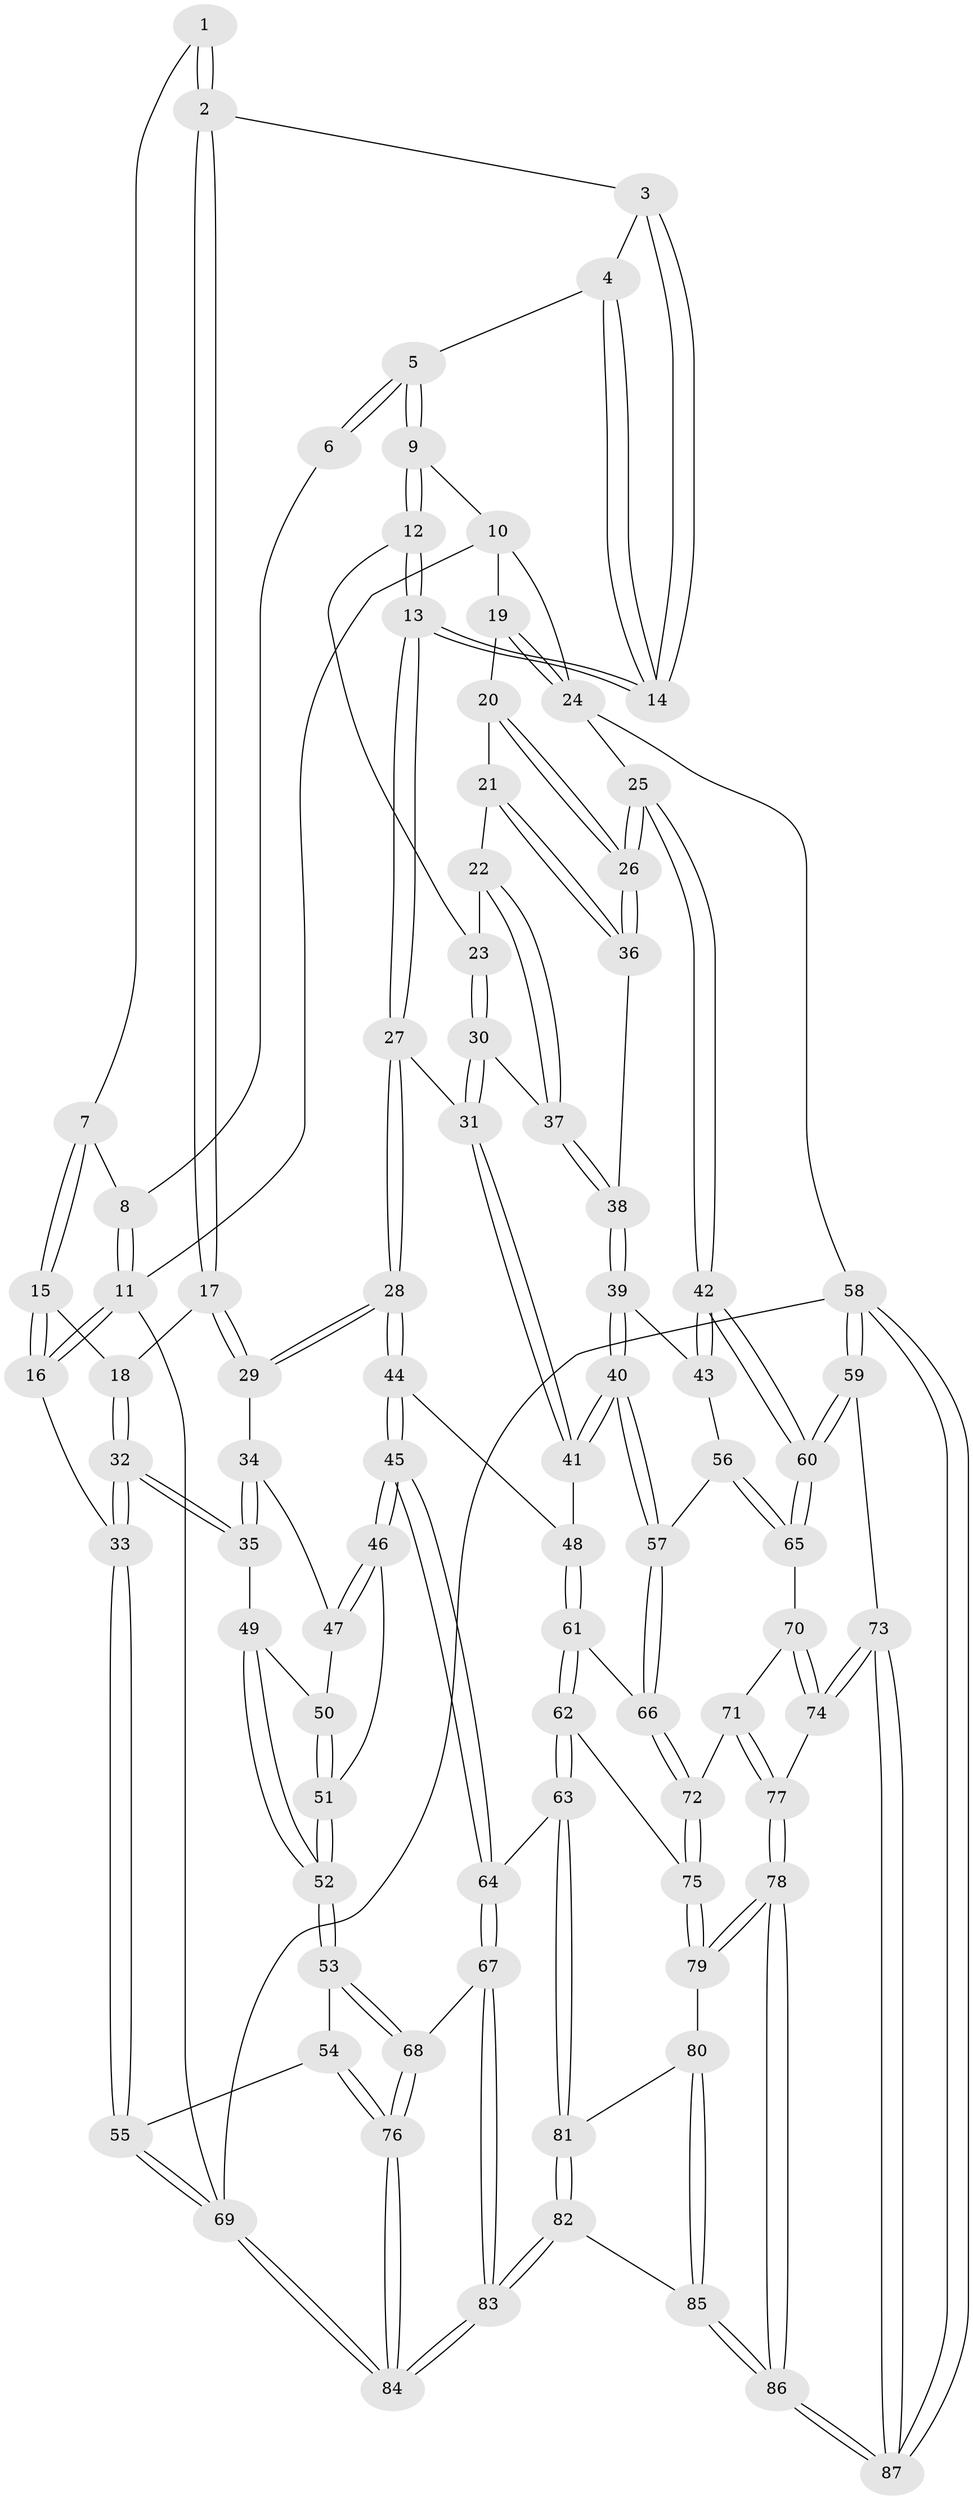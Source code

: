 // coarse degree distribution, {3: 0.24528301886792453, 6: 0.09433962264150944, 5: 0.32075471698113206, 4: 0.33962264150943394}
// Generated by graph-tools (version 1.1) at 2025/24/03/03/25 07:24:39]
// undirected, 87 vertices, 214 edges
graph export_dot {
graph [start="1"]
  node [color=gray90,style=filled];
  1 [pos="+0.20244732108696295+0"];
  2 [pos="+0.24153782043322128+0.2242398017056394"];
  3 [pos="+0.26667591396854445+0.2192515241209785"];
  4 [pos="+0.5235592123910049+0"];
  5 [pos="+0.5262454631409513+0"];
  6 [pos="+0.19275329860947177+0"];
  7 [pos="+0.13170504077001038+0.19271385217490455"];
  8 [pos="+0+0"];
  9 [pos="+0.6137692238229543+0"];
  10 [pos="+0.7038745474004323+0"];
  11 [pos="+0+0"];
  12 [pos="+0.6377933582443671+0.22106330313255787"];
  13 [pos="+0.45155996646440516+0.42102387592958107"];
  14 [pos="+0.420484595051523+0.31553982674814723"];
  15 [pos="+0.13665908997725656+0.22122253614870616"];
  16 [pos="+0+0.11657519999738174"];
  17 [pos="+0.20034384359091886+0.25498381718274016"];
  18 [pos="+0.17417710583619228+0.25454325103610076"];
  19 [pos="+0.8778691507212899+0.17316709828372717"];
  20 [pos="+0.8703358368497957+0.2151598389866151"];
  21 [pos="+0.8258536108095637+0.30723884030761045"];
  22 [pos="+0.7938304114747758+0.31813558591371077"];
  23 [pos="+0.6747831650642042+0.2734700376699029"];
  24 [pos="+1+0.21029292759913729"];
  25 [pos="+1+0.4782967111693706"];
  26 [pos="+1+0.4505427758142434"];
  27 [pos="+0.44984272409301385+0.43604329822002597"];
  28 [pos="+0.4051477952895158+0.4622070631394076"];
  29 [pos="+0.2920264888858185+0.4649921225073398"];
  30 [pos="+0.6548777416777168+0.4398387357203844"];
  31 [pos="+0.5261813891425637+0.4713950219916559"];
  32 [pos="+0+0.5038987849337055"];
  33 [pos="+0+0.5128791090669386"];
  34 [pos="+0.2846367983859521+0.47003169540173967"];
  35 [pos="+0.03595127232843422+0.5231907111692637"];
  36 [pos="+0.9332514405387462+0.41211339360059923"];
  37 [pos="+0.7453282935949593+0.4757424375392815"];
  38 [pos="+0.7536490131783411+0.48582668634883136"];
  39 [pos="+0.7657059428067091+0.5465550883060104"];
  40 [pos="+0.6224338589806057+0.6560636403639959"];
  41 [pos="+0.601362465196827+0.6497514709162842"];
  42 [pos="+1+0.6813747869385908"];
  43 [pos="+0.8517395209615416+0.614287142898428"];
  44 [pos="+0.4050670425887369+0.647470102669559"];
  45 [pos="+0.35783222271834797+0.7279537585558181"];
  46 [pos="+0.31497206790398846+0.7071595346177636"];
  47 [pos="+0.2662390251408394+0.623333332381301"];
  48 [pos="+0.5758239583483244+0.6653753267822832"];
  49 [pos="+0.13446692940821647+0.6247905195425696"];
  50 [pos="+0.18727456217457633+0.6378370534512425"];
  51 [pos="+0.23441134332831035+0.72014377840979"];
  52 [pos="+0.16160374725961016+0.7635079391748302"];
  53 [pos="+0.14660467437084765+0.7933276638074387"];
  54 [pos="+0.10446837549498962+0.7977225494138752"];
  55 [pos="+0+0.7205676827750165"];
  56 [pos="+0.7554967673244954+0.7129814571290106"];
  57 [pos="+0.6839121780202286+0.7421706588704486"];
  58 [pos="+1+1"];
  59 [pos="+1+0.7084901685648212"];
  60 [pos="+1+0.6830734051951015"];
  61 [pos="+0.49234040406319884+0.795124118345328"];
  62 [pos="+0.48160437766856845+0.8084988357086779"];
  63 [pos="+0.44451078288448703+0.8265256999337773"];
  64 [pos="+0.38137920099337114+0.8034500186471069"];
  65 [pos="+0.8585152157580769+0.786427026424246"];
  66 [pos="+0.6846506497716619+0.7628550330378467"];
  67 [pos="+0.32057945837889024+0.8550985474939882"];
  68 [pos="+0.2214429684663772+0.8705420748939879"];
  69 [pos="+0+1"];
  70 [pos="+0.8198342468309231+0.8171360753803749"];
  71 [pos="+0.7003805995548934+0.8134565055174937"];
  72 [pos="+0.6905577235871497+0.8063095298015232"];
  73 [pos="+0.8536029523885147+0.9462979406828689"];
  74 [pos="+0.8281481261039301+0.9269195286075991"];
  75 [pos="+0.6331985001302594+0.8492246807852695"];
  76 [pos="+0.014515181085651436+1"];
  77 [pos="+0.7427090064915646+0.9229335162282771"];
  78 [pos="+0.6680167253366766+1"];
  79 [pos="+0.6151847486553169+0.9144524602192075"];
  80 [pos="+0.5282325328118953+0.9223207809977914"];
  81 [pos="+0.45249442593680633+0.8478500344485916"];
  82 [pos="+0.3959035235878482+1"];
  83 [pos="+0.3594178514534593+1"];
  84 [pos="+0+1"];
  85 [pos="+0.5259351584697021+1"];
  86 [pos="+0.6480416761474307+1"];
  87 [pos="+0.9360841156208608+1"];
  1 -- 2;
  1 -- 2;
  1 -- 7;
  2 -- 3;
  2 -- 17;
  2 -- 17;
  3 -- 4;
  3 -- 14;
  3 -- 14;
  4 -- 5;
  4 -- 14;
  4 -- 14;
  5 -- 6;
  5 -- 6;
  5 -- 9;
  5 -- 9;
  6 -- 8;
  7 -- 8;
  7 -- 15;
  7 -- 15;
  8 -- 11;
  8 -- 11;
  9 -- 10;
  9 -- 12;
  9 -- 12;
  10 -- 11;
  10 -- 19;
  10 -- 24;
  11 -- 16;
  11 -- 16;
  11 -- 69;
  12 -- 13;
  12 -- 13;
  12 -- 23;
  13 -- 14;
  13 -- 14;
  13 -- 27;
  13 -- 27;
  15 -- 16;
  15 -- 16;
  15 -- 18;
  16 -- 33;
  17 -- 18;
  17 -- 29;
  17 -- 29;
  18 -- 32;
  18 -- 32;
  19 -- 20;
  19 -- 24;
  19 -- 24;
  20 -- 21;
  20 -- 26;
  20 -- 26;
  21 -- 22;
  21 -- 36;
  21 -- 36;
  22 -- 23;
  22 -- 37;
  22 -- 37;
  23 -- 30;
  23 -- 30;
  24 -- 25;
  24 -- 58;
  25 -- 26;
  25 -- 26;
  25 -- 42;
  25 -- 42;
  26 -- 36;
  26 -- 36;
  27 -- 28;
  27 -- 28;
  27 -- 31;
  28 -- 29;
  28 -- 29;
  28 -- 44;
  28 -- 44;
  29 -- 34;
  30 -- 31;
  30 -- 31;
  30 -- 37;
  31 -- 41;
  31 -- 41;
  32 -- 33;
  32 -- 33;
  32 -- 35;
  32 -- 35;
  33 -- 55;
  33 -- 55;
  34 -- 35;
  34 -- 35;
  34 -- 47;
  35 -- 49;
  36 -- 38;
  37 -- 38;
  37 -- 38;
  38 -- 39;
  38 -- 39;
  39 -- 40;
  39 -- 40;
  39 -- 43;
  40 -- 41;
  40 -- 41;
  40 -- 57;
  40 -- 57;
  41 -- 48;
  42 -- 43;
  42 -- 43;
  42 -- 60;
  42 -- 60;
  43 -- 56;
  44 -- 45;
  44 -- 45;
  44 -- 48;
  45 -- 46;
  45 -- 46;
  45 -- 64;
  45 -- 64;
  46 -- 47;
  46 -- 47;
  46 -- 51;
  47 -- 50;
  48 -- 61;
  48 -- 61;
  49 -- 50;
  49 -- 52;
  49 -- 52;
  50 -- 51;
  50 -- 51;
  51 -- 52;
  51 -- 52;
  52 -- 53;
  52 -- 53;
  53 -- 54;
  53 -- 68;
  53 -- 68;
  54 -- 55;
  54 -- 76;
  54 -- 76;
  55 -- 69;
  55 -- 69;
  56 -- 57;
  56 -- 65;
  56 -- 65;
  57 -- 66;
  57 -- 66;
  58 -- 59;
  58 -- 59;
  58 -- 87;
  58 -- 87;
  58 -- 69;
  59 -- 60;
  59 -- 60;
  59 -- 73;
  60 -- 65;
  60 -- 65;
  61 -- 62;
  61 -- 62;
  61 -- 66;
  62 -- 63;
  62 -- 63;
  62 -- 75;
  63 -- 64;
  63 -- 81;
  63 -- 81;
  64 -- 67;
  64 -- 67;
  65 -- 70;
  66 -- 72;
  66 -- 72;
  67 -- 68;
  67 -- 83;
  67 -- 83;
  68 -- 76;
  68 -- 76;
  69 -- 84;
  69 -- 84;
  70 -- 71;
  70 -- 74;
  70 -- 74;
  71 -- 72;
  71 -- 77;
  71 -- 77;
  72 -- 75;
  72 -- 75;
  73 -- 74;
  73 -- 74;
  73 -- 87;
  73 -- 87;
  74 -- 77;
  75 -- 79;
  75 -- 79;
  76 -- 84;
  76 -- 84;
  77 -- 78;
  77 -- 78;
  78 -- 79;
  78 -- 79;
  78 -- 86;
  78 -- 86;
  79 -- 80;
  80 -- 81;
  80 -- 85;
  80 -- 85;
  81 -- 82;
  81 -- 82;
  82 -- 83;
  82 -- 83;
  82 -- 85;
  83 -- 84;
  83 -- 84;
  85 -- 86;
  85 -- 86;
  86 -- 87;
  86 -- 87;
}
